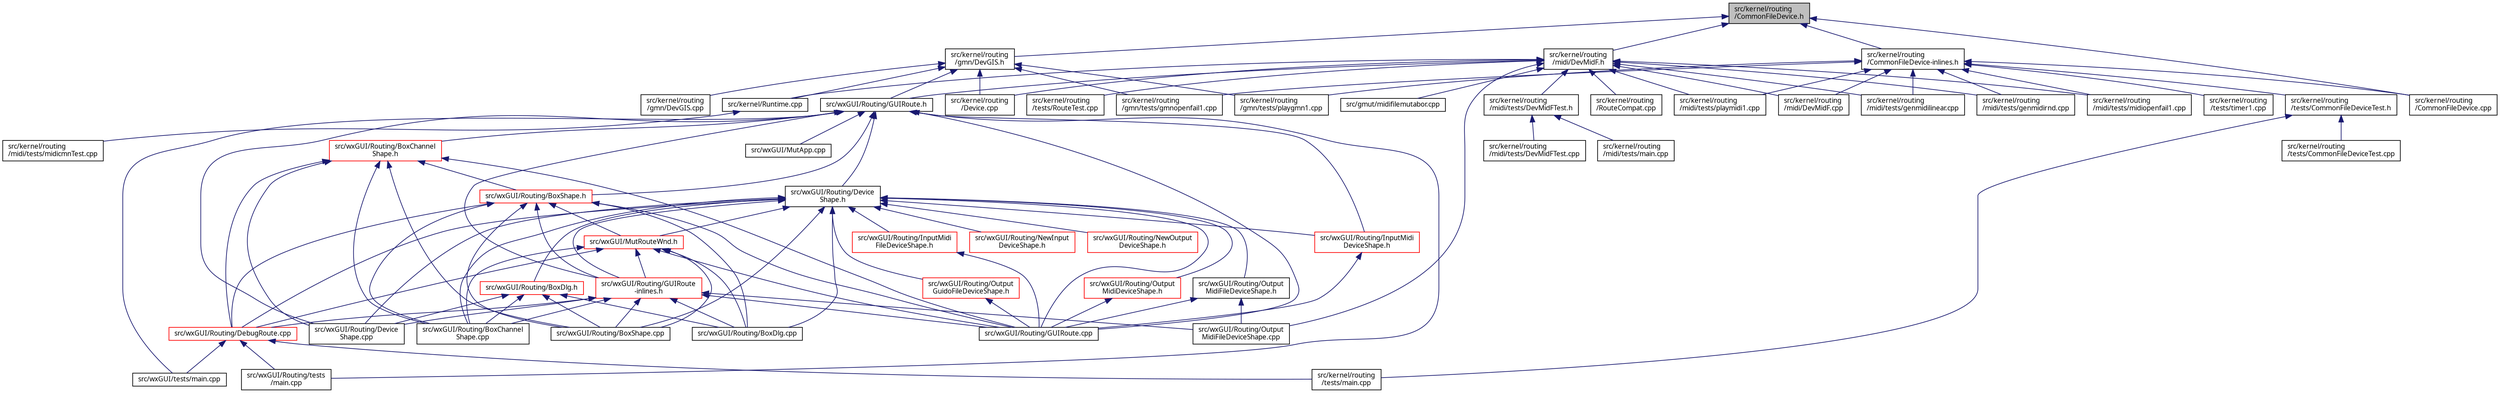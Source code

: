 digraph "src/kernel/routing/CommonFileDevice.h"
{
  edge [fontname="Sans",fontsize="10",labelfontname="Sans",labelfontsize="10"];
  node [fontname="Sans",fontsize="10",shape=record];
  Node46 [label="src/kernel/routing\l/CommonFileDevice.h",height=0.2,width=0.4,color="black", fillcolor="grey75", style="filled", fontcolor="black"];
  Node46 -> Node47 [dir="back",color="midnightblue",fontsize="10",style="solid",fontname="Sans"];
  Node47 [label="src/kernel/routing\l/midi/DevMidF.h",height=0.2,width=0.4,color="black", fillcolor="white", style="filled",URL="$da/d3c/DevMidF_8h.html"];
  Node47 -> Node48 [dir="back",color="midnightblue",fontsize="10",style="solid",fontname="Sans"];
  Node48 [label="src/gmut/midifilemutabor.cpp",height=0.2,width=0.4,color="black", fillcolor="white", style="filled",URL="$d1/d0d/midifilemutabor_8cpp.html"];
  Node47 -> Node49 [dir="back",color="midnightblue",fontsize="10",style="solid",fontname="Sans"];
  Node49 [label="src/kernel/routing\l/Device.cpp",height=0.2,width=0.4,color="black", fillcolor="white", style="filled",URL="$d2/dc0/Device_8cpp.html",tooltip="Devices for routing. "];
  Node47 -> Node50 [dir="back",color="midnightblue",fontsize="10",style="solid",fontname="Sans"];
  Node50 [label="src/kernel/routing\l/midi/DevMidF.cpp",height=0.2,width=0.4,color="black", fillcolor="white", style="filled",URL="$d0/d6b/DevMidF_8cpp.html",tooltip="MIDI-File as device. "];
  Node47 -> Node51 [dir="back",color="midnightblue",fontsize="10",style="solid",fontname="Sans"];
  Node51 [label="src/kernel/routing\l/midi/tests/DevMidFTest.h",height=0.2,width=0.4,color="black", fillcolor="white", style="filled",URL="$da/d0f/DevMidFTest_8h.html"];
  Node51 -> Node52 [dir="back",color="midnightblue",fontsize="10",style="solid",fontname="Sans"];
  Node52 [label="src/kernel/routing\l/midi/tests/DevMidFTest.cpp",height=0.2,width=0.4,color="black", fillcolor="white", style="filled",URL="$d9/d99/DevMidFTest_8cpp.html"];
  Node51 -> Node53 [dir="back",color="midnightblue",fontsize="10",style="solid",fontname="Sans"];
  Node53 [label="src/kernel/routing\l/midi/tests/main.cpp",height=0.2,width=0.4,color="black", fillcolor="white", style="filled",URL="$df/d72/kernel_2routing_2midi_2tests_2main_8cpp.html"];
  Node47 -> Node54 [dir="back",color="midnightblue",fontsize="10",style="solid",fontname="Sans"];
  Node54 [label="src/kernel/routing\l/midi/tests/genmidilinear.cpp",height=0.2,width=0.4,color="black", fillcolor="white", style="filled",URL="$db/dd6/genmidilinear_8cpp.html"];
  Node47 -> Node55 [dir="back",color="midnightblue",fontsize="10",style="solid",fontname="Sans"];
  Node55 [label="src/kernel/routing\l/midi/tests/genmidirnd.cpp",height=0.2,width=0.4,color="black", fillcolor="white", style="filled",URL="$dd/d2d/genmidirnd_8cpp.html"];
  Node47 -> Node56 [dir="back",color="midnightblue",fontsize="10",style="solid",fontname="Sans"];
  Node56 [label="src/kernel/Runtime.cpp",height=0.2,width=0.4,color="black", fillcolor="white", style="filled",URL="$db/d80/Runtime_8cpp.html"];
  Node56 -> Node57 [dir="back",color="midnightblue",fontsize="10",style="solid",fontname="Sans"];
  Node57 [label="src/kernel/routing\l/midi/tests/midicmnTest.cpp",height=0.2,width=0.4,color="black", fillcolor="white", style="filled",URL="$d8/d59/midicmnTest_8cpp.html"];
  Node47 -> Node58 [dir="back",color="midnightblue",fontsize="10",style="solid",fontname="Sans"];
  Node58 [label="src/kernel/routing\l/midi/tests/midiopenfail1.cpp",height=0.2,width=0.4,color="black", fillcolor="white", style="filled",URL="$da/ddb/midiopenfail1_8cpp.html"];
  Node47 -> Node59 [dir="back",color="midnightblue",fontsize="10",style="solid",fontname="Sans"];
  Node59 [label="src/kernel/routing\l/midi/tests/playmidi1.cpp",height=0.2,width=0.4,color="black", fillcolor="white", style="filled",URL="$d9/dfe/playmidi1_8cpp.html"];
  Node47 -> Node60 [dir="back",color="midnightblue",fontsize="10",style="solid",fontname="Sans"];
  Node60 [label="src/kernel/routing\l/RouteCompat.cpp",height=0.2,width=0.4,color="black", fillcolor="white", style="filled",URL="$dd/db8/RouteCompat_8cpp.html",tooltip="Routing. "];
  Node47 -> Node61 [dir="back",color="midnightblue",fontsize="10",style="solid",fontname="Sans"];
  Node61 [label="src/kernel/routing\l/tests/RouteTest.cpp",height=0.2,width=0.4,color="black", fillcolor="white", style="filled",URL="$d2/dba/RouteTest_8cpp.html"];
  Node47 -> Node62 [dir="back",color="midnightblue",fontsize="10",style="solid",fontname="Sans"];
  Node62 [label="src/wxGUI/Routing/GUIRoute.h",height=0.2,width=0.4,color="black", fillcolor="white", style="filled",URL="$d6/dfa/GUIRoute_8h.html"];
  Node62 -> Node63 [dir="back",color="midnightblue",fontsize="10",style="solid",fontname="Sans"];
  Node63 [label="src/wxGUI/Routing/Device\lShape.h",height=0.2,width=0.4,color="black", fillcolor="white", style="filled",URL="$d9/d4d/DeviceShape_8h.html",tooltip="Device shape base class for route window. "];
  Node63 -> Node64 [dir="back",color="midnightblue",fontsize="10",style="solid",fontname="Sans"];
  Node64 [label="src/wxGUI/MutRouteWnd.h",height=0.2,width=0.4,color="red", fillcolor="white", style="filled",URL="$d3/dd7/MutRouteWnd_8h.html"];
  Node64 -> Node86 [dir="back",color="midnightblue",fontsize="10",style="solid",fontname="Sans"];
  Node86 [label="src/wxGUI/Routing/GUIRoute\l-inlines.h",height=0.2,width=0.4,color="red", fillcolor="white", style="filled",URL="$d2/d73/GUIRoute-inlines_8h.html"];
  Node86 -> Node87 [dir="back",color="midnightblue",fontsize="10",style="solid",fontname="Sans"];
  Node87 [label="src/wxGUI/Routing/BoxChannel\lShape.cpp",height=0.2,width=0.4,color="black", fillcolor="white", style="filled",URL="$d9/d24/BoxChannelShape_8cpp.html",tooltip="Box shape for route window. "];
  Node86 -> Node88 [dir="back",color="midnightblue",fontsize="10",style="solid",fontname="Sans"];
  Node88 [label="src/wxGUI/Routing/BoxDlg.cpp",height=0.2,width=0.4,color="black", fillcolor="white", style="filled",URL="$d3/d2a/BoxDlg_8cpp.html",tooltip="Box dialog. "];
  Node86 -> Node89 [dir="back",color="midnightblue",fontsize="10",style="solid",fontname="Sans"];
  Node89 [label="src/wxGUI/Routing/BoxShape.cpp",height=0.2,width=0.4,color="black", fillcolor="white", style="filled",URL="$d8/db4/BoxShape_8cpp.html",tooltip="Box shape for route window. "];
  Node86 -> Node90 [dir="back",color="midnightblue",fontsize="10",style="solid",fontname="Sans"];
  Node90 [label="src/wxGUI/Routing/DebugRoute.cpp",height=0.2,width=0.4,color="red", fillcolor="white", style="filled",URL="$dc/de8/wxGUI_2Routing_2DebugRoute_8cpp.html",tooltip="Debug functions for routing system. "];
  Node90 -> Node92 [dir="back",color="midnightblue",fontsize="10",style="solid",fontname="Sans"];
  Node92 [label="src/kernel/routing\l/tests/main.cpp",height=0.2,width=0.4,color="black", fillcolor="white", style="filled",URL="$d1/de6/kernel_2routing_2tests_2main_8cpp.html"];
  Node90 -> Node94 [dir="back",color="midnightblue",fontsize="10",style="solid",fontname="Sans"];
  Node94 [label="src/wxGUI/Routing/tests\l/main.cpp",height=0.2,width=0.4,color="black", fillcolor="white", style="filled",URL="$da/dee/wxGUI_2Routing_2tests_2main_8cpp.html"];
  Node90 -> Node95 [dir="back",color="midnightblue",fontsize="10",style="solid",fontname="Sans"];
  Node95 [label="src/wxGUI/tests/main.cpp",height=0.2,width=0.4,color="black", fillcolor="white", style="filled",URL="$d9/d27/wxGUI_2tests_2main_8cpp.html"];
  Node86 -> Node85 [dir="back",color="midnightblue",fontsize="10",style="solid",fontname="Sans"];
  Node85 [label="src/wxGUI/Routing/Device\lShape.cpp",height=0.2,width=0.4,color="black", fillcolor="white", style="filled",URL="$d9/d94/DeviceShape_8cpp.html",tooltip="Device shape base class for route window. "];
  Node86 -> Node79 [dir="back",color="midnightblue",fontsize="10",style="solid",fontname="Sans"];
  Node79 [label="src/wxGUI/Routing/GUIRoute.cpp",height=0.2,width=0.4,color="black", fillcolor="white", style="filled",URL="$d4/dee/GUIRoute_8cpp.html"];
  Node86 -> Node101 [dir="back",color="midnightblue",fontsize="10",style="solid",fontname="Sans"];
  Node101 [label="src/wxGUI/Routing/Output\lMidiFileDeviceShape.cpp",height=0.2,width=0.4,color="black", fillcolor="white", style="filled",URL="$d5/d00/OutputMidiFileDeviceShape_8cpp.html",tooltip="Midi fiele input device shape for route window. "];
  Node64 -> Node87 [dir="back",color="midnightblue",fontsize="10",style="solid",fontname="Sans"];
  Node64 -> Node88 [dir="back",color="midnightblue",fontsize="10",style="solid",fontname="Sans"];
  Node64 -> Node89 [dir="back",color="midnightblue",fontsize="10",style="solid",fontname="Sans"];
  Node64 -> Node90 [dir="back",color="midnightblue",fontsize="10",style="solid",fontname="Sans"];
  Node64 -> Node79 [dir="back",color="midnightblue",fontsize="10",style="solid",fontname="Sans"];
  Node63 -> Node103 [dir="back",color="midnightblue",fontsize="10",style="solid",fontname="Sans"];
  Node103 [label="src/wxGUI/Routing/BoxDlg.h",height=0.2,width=0.4,color="red", fillcolor="white", style="filled",URL="$d9/dd2/BoxDlg_8h.html"];
  Node103 -> Node87 [dir="back",color="midnightblue",fontsize="10",style="solid",fontname="Sans"];
  Node103 -> Node88 [dir="back",color="midnightblue",fontsize="10",style="solid",fontname="Sans"];
  Node103 -> Node89 [dir="back",color="midnightblue",fontsize="10",style="solid",fontname="Sans"];
  Node103 -> Node85 [dir="back",color="midnightblue",fontsize="10",style="solid",fontname="Sans"];
  Node63 -> Node104 [dir="back",color="midnightblue",fontsize="10",style="solid",fontname="Sans"];
  Node104 [label="src/wxGUI/Routing/NewInput\lDeviceShape.h",height=0.2,width=0.4,color="red", fillcolor="white", style="filled",URL="$d5/dba/NewInputDeviceShape_8h.html",tooltip="New input device shape for route window. "];
  Node63 -> Node105 [dir="back",color="midnightblue",fontsize="10",style="solid",fontname="Sans"];
  Node105 [label="src/wxGUI/Routing/NewOutput\lDeviceShape.h",height=0.2,width=0.4,color="red", fillcolor="white", style="filled",URL="$df/d7b/NewOutputDeviceShape_8h.html",tooltip="New output device shape for route window. "];
  Node63 -> Node86 [dir="back",color="midnightblue",fontsize="10",style="solid",fontname="Sans"];
  Node63 -> Node87 [dir="back",color="midnightblue",fontsize="10",style="solid",fontname="Sans"];
  Node63 -> Node88 [dir="back",color="midnightblue",fontsize="10",style="solid",fontname="Sans"];
  Node63 -> Node89 [dir="back",color="midnightblue",fontsize="10",style="solid",fontname="Sans"];
  Node63 -> Node90 [dir="back",color="midnightblue",fontsize="10",style="solid",fontname="Sans"];
  Node63 -> Node85 [dir="back",color="midnightblue",fontsize="10",style="solid",fontname="Sans"];
  Node63 -> Node79 [dir="back",color="midnightblue",fontsize="10",style="solid",fontname="Sans"];
  Node63 -> Node106 [dir="back",color="midnightblue",fontsize="10",style="solid",fontname="Sans"];
  Node106 [label="src/wxGUI/Routing/Output\lMidiDeviceShape.h",height=0.2,width=0.4,color="red", fillcolor="white", style="filled",URL="$d8/dcb/OutputMidiDeviceShape_8h.html",tooltip="MIDI output device shape for route window. "];
  Node106 -> Node79 [dir="back",color="midnightblue",fontsize="10",style="solid",fontname="Sans"];
  Node63 -> Node107 [dir="back",color="midnightblue",fontsize="10",style="solid",fontname="Sans"];
  Node107 [label="src/wxGUI/Routing/Output\lMidiFileDeviceShape.h",height=0.2,width=0.4,color="black", fillcolor="white", style="filled",URL="$d4/de8/OutputMidiFileDeviceShape_8h.html",tooltip="MIDI file input device shape. "];
  Node107 -> Node79 [dir="back",color="midnightblue",fontsize="10",style="solid",fontname="Sans"];
  Node107 -> Node101 [dir="back",color="midnightblue",fontsize="10",style="solid",fontname="Sans"];
  Node63 -> Node108 [dir="back",color="midnightblue",fontsize="10",style="solid",fontname="Sans"];
  Node108 [label="src/wxGUI/Routing/Output\lGuidoFileDeviceShape.h",height=0.2,width=0.4,color="red", fillcolor="white", style="filled",URL="$db/d77/OutputGuidoFileDeviceShape_8h.html",tooltip="Devices Basisklassen. "];
  Node108 -> Node79 [dir="back",color="midnightblue",fontsize="10",style="solid",fontname="Sans"];
  Node63 -> Node109 [dir="back",color="midnightblue",fontsize="10",style="solid",fontname="Sans"];
  Node109 [label="src/wxGUI/Routing/InputMidi\lDeviceShape.h",height=0.2,width=0.4,color="red", fillcolor="white", style="filled",URL="$d3/d5e/InputMidiDeviceShape_8h.html",tooltip="MIDI input device shape for route window. "];
  Node109 -> Node79 [dir="back",color="midnightblue",fontsize="10",style="solid",fontname="Sans"];
  Node63 -> Node113 [dir="back",color="midnightblue",fontsize="10",style="solid",fontname="Sans"];
  Node113 [label="src/wxGUI/Routing/InputMidi\lFileDeviceShape.h",height=0.2,width=0.4,color="red", fillcolor="white", style="filled",URL="$d1/da8/InputMidiFileDeviceShape_8h.html",tooltip="MIDI file input device shape. "];
  Node113 -> Node79 [dir="back",color="midnightblue",fontsize="10",style="solid",fontname="Sans"];
  Node62 -> Node115 [dir="back",color="midnightblue",fontsize="10",style="solid",fontname="Sans"];
  Node115 [label="src/wxGUI/Routing/BoxShape.h",height=0.2,width=0.4,color="red", fillcolor="white", style="filled",URL="$d9/d49/BoxShape_8h.html",tooltip="Box shape for route window. "];
  Node115 -> Node64 [dir="back",color="midnightblue",fontsize="10",style="solid",fontname="Sans"];
  Node115 -> Node86 [dir="back",color="midnightblue",fontsize="10",style="solid",fontname="Sans"];
  Node115 -> Node87 [dir="back",color="midnightblue",fontsize="10",style="solid",fontname="Sans"];
  Node115 -> Node88 [dir="back",color="midnightblue",fontsize="10",style="solid",fontname="Sans"];
  Node115 -> Node89 [dir="back",color="midnightblue",fontsize="10",style="solid",fontname="Sans"];
  Node115 -> Node90 [dir="back",color="midnightblue",fontsize="10",style="solid",fontname="Sans"];
  Node115 -> Node79 [dir="back",color="midnightblue",fontsize="10",style="solid",fontname="Sans"];
  Node62 -> Node118 [dir="back",color="midnightblue",fontsize="10",style="solid",fontname="Sans"];
  Node118 [label="src/wxGUI/Routing/BoxChannel\lShape.h",height=0.2,width=0.4,color="red", fillcolor="white", style="filled",URL="$d6/d68/BoxChannelShape_8h.html",tooltip="Box shape for route window. "];
  Node118 -> Node115 [dir="back",color="midnightblue",fontsize="10",style="solid",fontname="Sans"];
  Node118 -> Node87 [dir="back",color="midnightblue",fontsize="10",style="solid",fontname="Sans"];
  Node118 -> Node89 [dir="back",color="midnightblue",fontsize="10",style="solid",fontname="Sans"];
  Node118 -> Node90 [dir="back",color="midnightblue",fontsize="10",style="solid",fontname="Sans"];
  Node118 -> Node85 [dir="back",color="midnightblue",fontsize="10",style="solid",fontname="Sans"];
  Node118 -> Node79 [dir="back",color="midnightblue",fontsize="10",style="solid",fontname="Sans"];
  Node62 -> Node70 [dir="back",color="midnightblue",fontsize="10",style="solid",fontname="Sans"];
  Node70 [label="src/wxGUI/MutApp.cpp",height=0.2,width=0.4,color="black", fillcolor="white", style="filled",URL="$d5/d1c/MutApp_8cpp.html",tooltip="Mutabor Application. "];
  Node62 -> Node86 [dir="back",color="midnightblue",fontsize="10",style="solid",fontname="Sans"];
  Node62 -> Node85 [dir="back",color="midnightblue",fontsize="10",style="solid",fontname="Sans"];
  Node62 -> Node79 [dir="back",color="midnightblue",fontsize="10",style="solid",fontname="Sans"];
  Node62 -> Node109 [dir="back",color="midnightblue",fontsize="10",style="solid",fontname="Sans"];
  Node62 -> Node94 [dir="back",color="midnightblue",fontsize="10",style="solid",fontname="Sans"];
  Node62 -> Node95 [dir="back",color="midnightblue",fontsize="10",style="solid",fontname="Sans"];
  Node47 -> Node101 [dir="back",color="midnightblue",fontsize="10",style="solid",fontname="Sans"];
  Node46 -> Node119 [dir="back",color="midnightblue",fontsize="10",style="solid",fontname="Sans"];
  Node119 [label="src/kernel/routing\l/CommonFileDevice-inlines.h",height=0.2,width=0.4,color="black", fillcolor="white", style="filled",URL="$d9/d6a/CommonFileDevice-inlines_8h.html"];
  Node119 -> Node120 [dir="back",color="midnightblue",fontsize="10",style="solid",fontname="Sans"];
  Node120 [label="src/kernel/routing\l/CommonFileDevice.cpp",height=0.2,width=0.4,color="black", fillcolor="white", style="filled",URL="$dc/d72/CommonFileDevice_8cpp.html"];
  Node119 -> Node121 [dir="back",color="midnightblue",fontsize="10",style="solid",fontname="Sans"];
  Node121 [label="src/kernel/routing\l/gmn/tests/gmnopenfail1.cpp",height=0.2,width=0.4,color="black", fillcolor="white", style="filled",URL="$d0/dd6/gmnopenfail1_8cpp.html"];
  Node119 -> Node122 [dir="back",color="midnightblue",fontsize="10",style="solid",fontname="Sans"];
  Node122 [label="src/kernel/routing\l/gmn/tests/playgmn1.cpp",height=0.2,width=0.4,color="black", fillcolor="white", style="filled",URL="$d3/d06/playgmn1_8cpp.html"];
  Node119 -> Node50 [dir="back",color="midnightblue",fontsize="10",style="solid",fontname="Sans"];
  Node119 -> Node54 [dir="back",color="midnightblue",fontsize="10",style="solid",fontname="Sans"];
  Node119 -> Node55 [dir="back",color="midnightblue",fontsize="10",style="solid",fontname="Sans"];
  Node119 -> Node58 [dir="back",color="midnightblue",fontsize="10",style="solid",fontname="Sans"];
  Node119 -> Node59 [dir="back",color="midnightblue",fontsize="10",style="solid",fontname="Sans"];
  Node119 -> Node123 [dir="back",color="midnightblue",fontsize="10",style="solid",fontname="Sans"];
  Node123 [label="src/kernel/routing\l/tests/CommonFileDeviceTest.h",height=0.2,width=0.4,color="black", fillcolor="white", style="filled",URL="$d4/d70/CommonFileDeviceTest_8h.html"];
  Node123 -> Node124 [dir="back",color="midnightblue",fontsize="10",style="solid",fontname="Sans"];
  Node124 [label="src/kernel/routing\l/tests/CommonFileDeviceTest.cpp",height=0.2,width=0.4,color="black", fillcolor="white", style="filled",URL="$dc/d43/CommonFileDeviceTest_8cpp.html"];
  Node123 -> Node92 [dir="back",color="midnightblue",fontsize="10",style="solid",fontname="Sans"];
  Node119 -> Node125 [dir="back",color="midnightblue",fontsize="10",style="solid",fontname="Sans"];
  Node125 [label="src/kernel/routing\l/tests/timer1.cpp",height=0.2,width=0.4,color="black", fillcolor="white", style="filled",URL="$d9/d9a/timer1_8cpp.html"];
  Node46 -> Node120 [dir="back",color="midnightblue",fontsize="10",style="solid",fontname="Sans"];
  Node46 -> Node126 [dir="back",color="midnightblue",fontsize="10",style="solid",fontname="Sans"];
  Node126 [label="src/kernel/routing\l/gmn/DevGIS.h",height=0.2,width=0.4,color="black", fillcolor="white", style="filled",URL="$da/d81/DevGIS_8h.html"];
  Node126 -> Node49 [dir="back",color="midnightblue",fontsize="10",style="solid",fontname="Sans"];
  Node126 -> Node127 [dir="back",color="midnightblue",fontsize="10",style="solid",fontname="Sans"];
  Node127 [label="src/kernel/routing\l/gmn/DevGIS.cpp",height=0.2,width=0.4,color="black", fillcolor="white", style="filled",URL="$db/d78/DevGIS_8cpp.html",tooltip="GUIDO Music Notation file. "];
  Node126 -> Node121 [dir="back",color="midnightblue",fontsize="10",style="solid",fontname="Sans"];
  Node126 -> Node122 [dir="back",color="midnightblue",fontsize="10",style="solid",fontname="Sans"];
  Node126 -> Node56 [dir="back",color="midnightblue",fontsize="10",style="solid",fontname="Sans"];
  Node126 -> Node62 [dir="back",color="midnightblue",fontsize="10",style="solid",fontname="Sans"];
}
